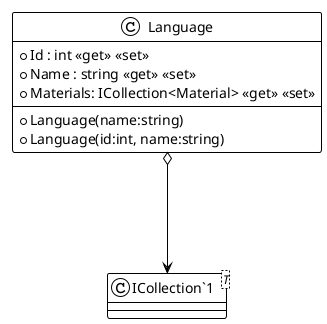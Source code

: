 @startuml
!theme plain
class Language {
    + Language(name:string)
    + Language(id:int, name:string)
    + Id : int <<get>> <<set>>
    + Name : string <<get>> <<set>>
    + Materials: ICollection<Material> <<get>> <<set>>
}
class "ICollection`1"<T> {
}
Language o---> "ICollection`1"
@enduml
